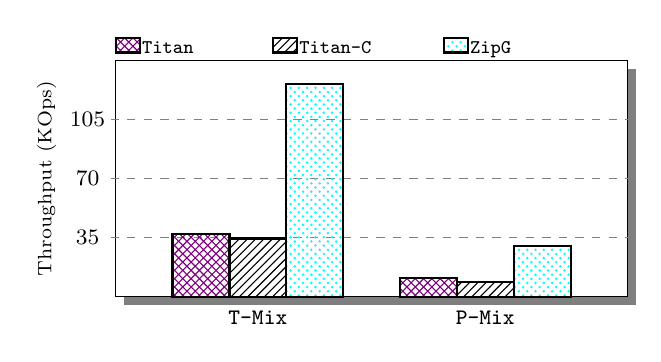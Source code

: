 \begin{tikzpicture}[xscale=0.065,yscale=0.03]

  \draw[preaction={fill=black,opacity=.5,transform canvas={xshift=3,yshift=-3}},black][fill=white] (0,0) rectangle (100, 100);

  \draw[dashed, gray] (-1, 25) -- (101, 25);
  \draw[dashed, gray] (-1, 50) -- (101, 50);
  \draw[dashed, gray] (-1, 75) -- (101, 75);

  \draw[thick, black] (-5.5, 25.00) node[align=right] {\footnotesize{35}};
  \draw[thick, black] (-5.5, 50.00) node[align=right] {\footnotesize{70}};
  \draw[thick, black] (-5.5, 75.00) node[align=right] {\footnotesize{105}};

  \node (label-align) [thick, black, align=center, rotate=90] at (-13.5, 50) {{\scriptsize Throughput (KOps)}};

  \draw[thick, pattern=crosshatch, pattern color=violet] (11.11,0) rectangle (22.22,26.57);
  \draw[thick, pattern=north east lines, pattern color=black] (22.22,0) rectangle (33.33,24.71);
  \draw[thick, pattern=crosshatch dots, pattern color=cyan] (33.33,0) rectangle (44.44,90.14);

  \draw[thick, pattern=crosshatch, pattern color=violet] (55.56,0) rectangle (66.67,8.07);
  \draw[thick, pattern=north east lines, pattern color=black] (66.67,0) rectangle (77.78,6.36);
  \draw[thick, pattern=crosshatch dots, pattern color=cyan] (77.78,0) rectangle (88.89,21.64);

  \draw[thick, black] (27.78, -9) node {\footnotesize{\tt{T-Mix}}};
  \draw[thick, black] (72.22, -9) node {\footnotesize{\tt{P-Mix}}};

  \draw[thick, pattern=crosshatch, pattern color=violet] (0.00, 103.5) rectangle (4.75, 109.5) node[midway,right=0.05,text height=6,text depth=0.1, anchor=west] {\scriptsize{\tt{Titan}}};
  \draw[thick, pattern=north east lines, pattern color=black] (30.73, 103.5) rectangle (35.48, 109.5) node[midway,right=0.05,text height=6,text depth=0.1, anchor=west] {\scriptsize{\tt{Titan-C}}};
  \draw[thick, pattern=crosshatch dots, pattern color=cyan] (64.07, 103.5) rectangle (68.82, 109.5) node[midway,right=0.05,text height=6,text depth=0.1, anchor=west] {\scriptsize{\tt{ZipG}}};

\end{tikzpicture}